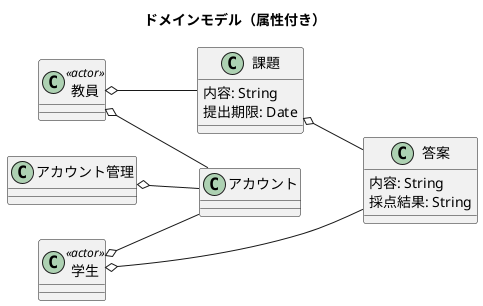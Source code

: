 @startuml

title ドメインモデル（属性付き）

left to right direction

class 教員 << actor >>
class 学生 << actor >>

class 課題 {
    内容: String
    提出期限: Date
}

class 答案 {
    内容: String
    採点結果: String
}

class アカウント
class アカウント管理

課題 o-- 答案
学生 o-- 答案
教員 o-- 課題
学生 o-- アカウント
教員 o-- アカウント
アカウント管理 o-- アカウント

@enduml
